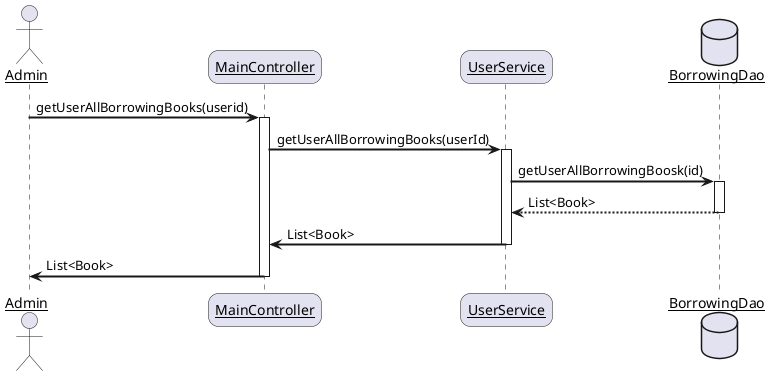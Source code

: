 @startuml
skinparam sequenceArrowThickness 2
skinparam roundcorner 20
skinparam maxmessagesize 60
skinparam sequenceParticipant underline

actor Admin as u
participant "MainController" as a
participant "UserService" as b

database BorrowingDao as d2

u -> a : getUserAllBorrowingBooks(userid)
activate a
a->b:getUserAllBorrowingBooks(userId)
activate b

b->d2:getUserAllBorrowingBoosk(id)

activate d2

d2-->b: List<Book>
deactivate d2

b->a:List<Book>
deactivate b


a->u:List<Book>
deactivate a


@enduml